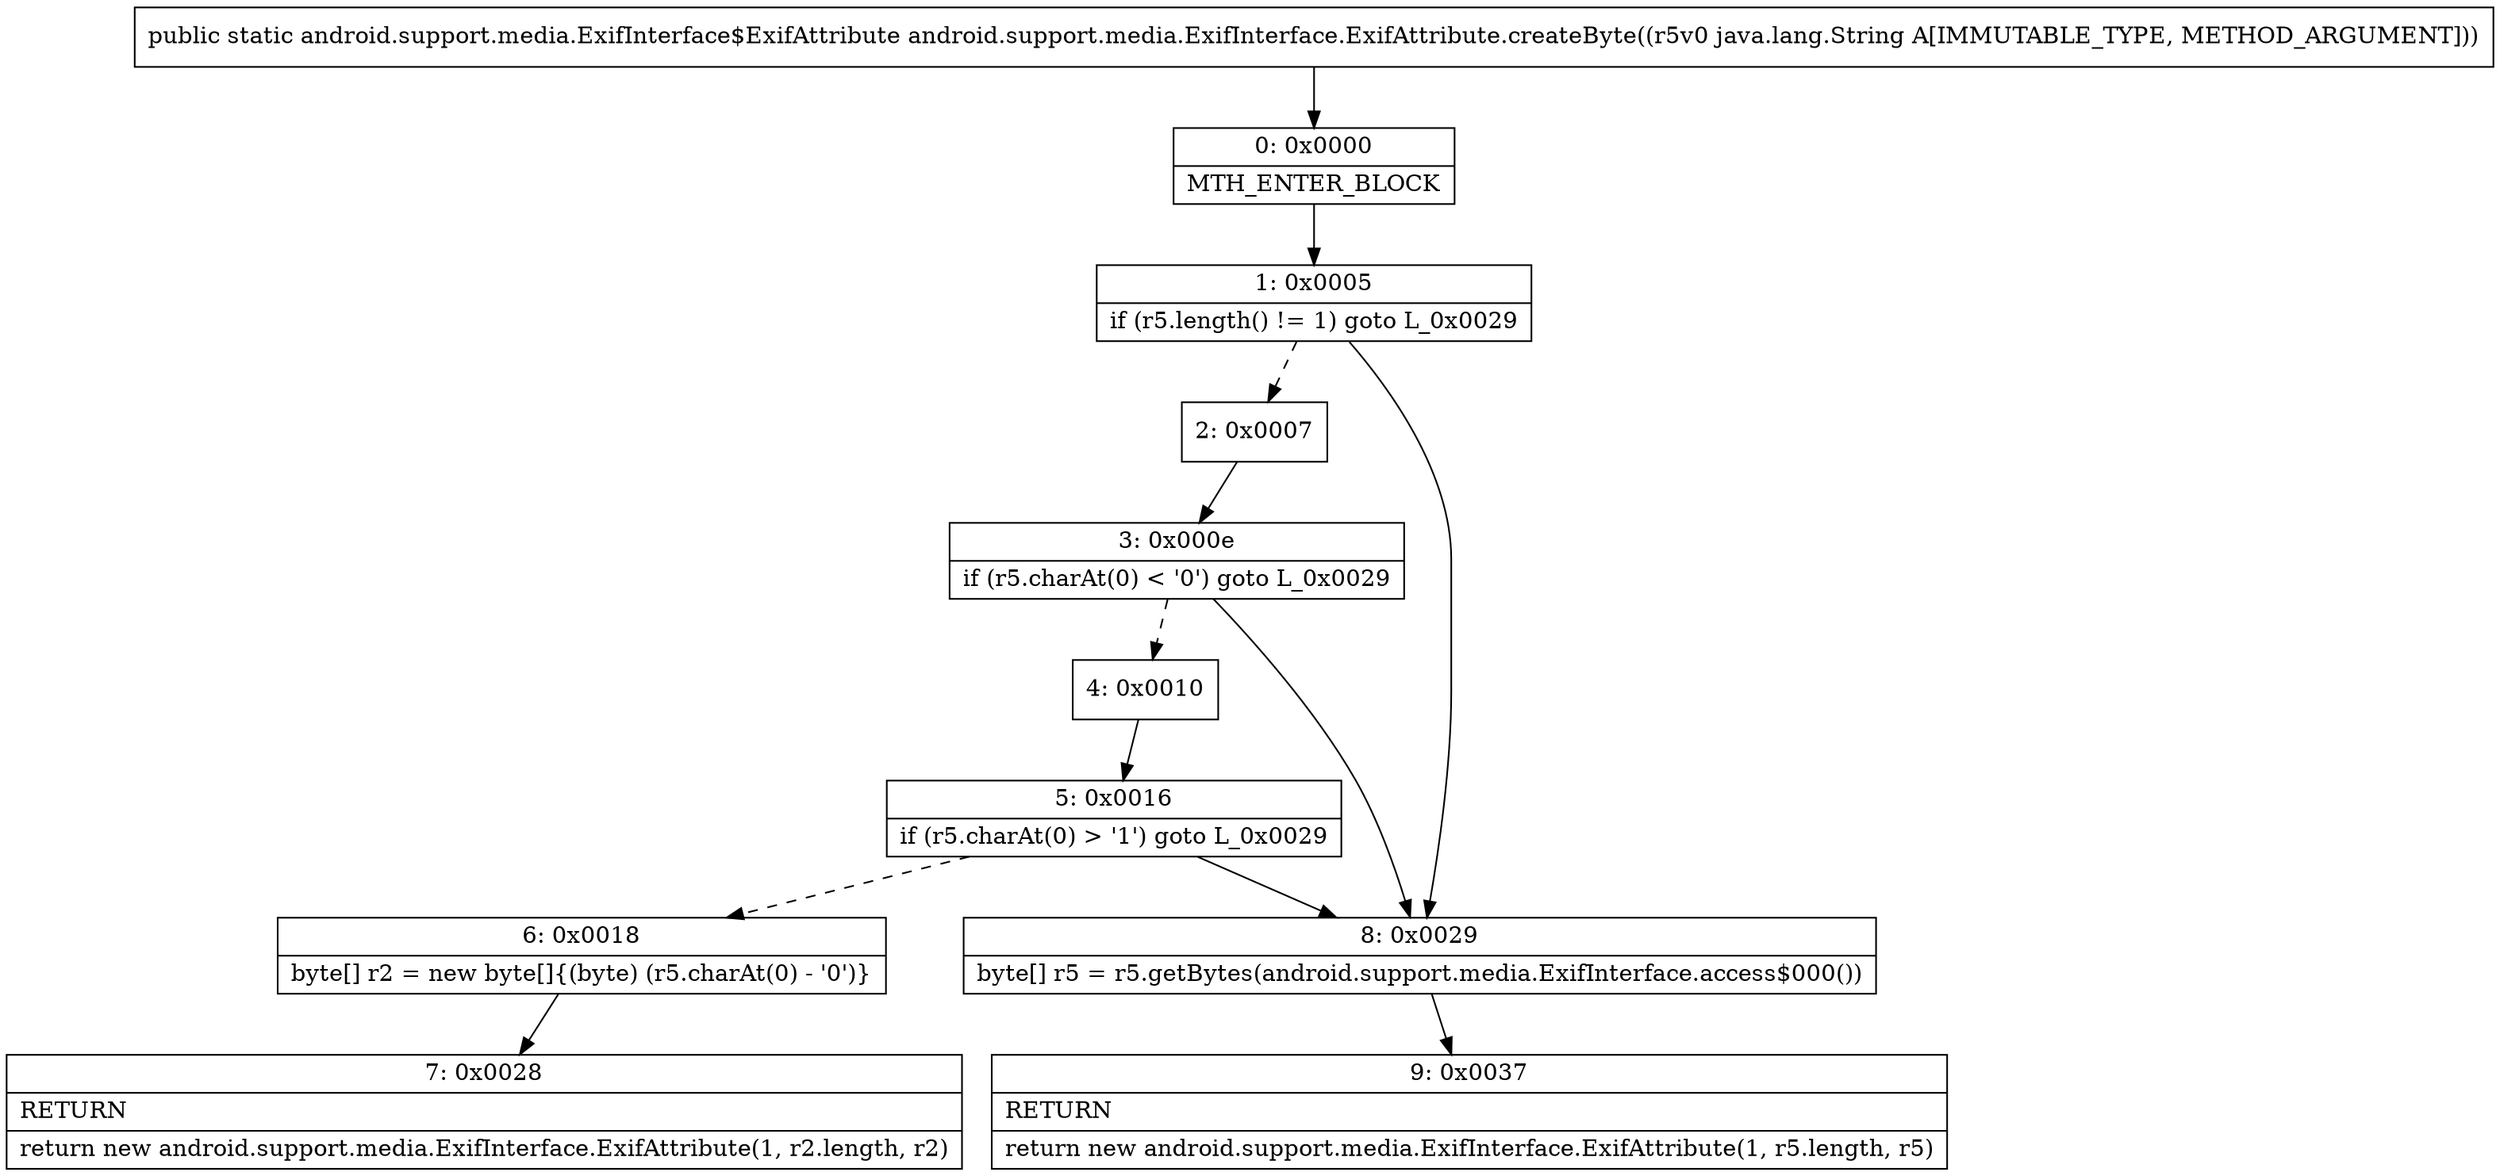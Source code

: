 digraph "CFG forandroid.support.media.ExifInterface.ExifAttribute.createByte(Ljava\/lang\/String;)Landroid\/support\/media\/ExifInterface$ExifAttribute;" {
Node_0 [shape=record,label="{0\:\ 0x0000|MTH_ENTER_BLOCK\l}"];
Node_1 [shape=record,label="{1\:\ 0x0005|if (r5.length() != 1) goto L_0x0029\l}"];
Node_2 [shape=record,label="{2\:\ 0x0007}"];
Node_3 [shape=record,label="{3\:\ 0x000e|if (r5.charAt(0) \< '0') goto L_0x0029\l}"];
Node_4 [shape=record,label="{4\:\ 0x0010}"];
Node_5 [shape=record,label="{5\:\ 0x0016|if (r5.charAt(0) \> '1') goto L_0x0029\l}"];
Node_6 [shape=record,label="{6\:\ 0x0018|byte[] r2 = new byte[]\{(byte) (r5.charAt(0) \- '0')\}\l}"];
Node_7 [shape=record,label="{7\:\ 0x0028|RETURN\l|return new android.support.media.ExifInterface.ExifAttribute(1, r2.length, r2)\l}"];
Node_8 [shape=record,label="{8\:\ 0x0029|byte[] r5 = r5.getBytes(android.support.media.ExifInterface.access$000())\l}"];
Node_9 [shape=record,label="{9\:\ 0x0037|RETURN\l|return new android.support.media.ExifInterface.ExifAttribute(1, r5.length, r5)\l}"];
MethodNode[shape=record,label="{public static android.support.media.ExifInterface$ExifAttribute android.support.media.ExifInterface.ExifAttribute.createByte((r5v0 java.lang.String A[IMMUTABLE_TYPE, METHOD_ARGUMENT])) }"];
MethodNode -> Node_0;
Node_0 -> Node_1;
Node_1 -> Node_2[style=dashed];
Node_1 -> Node_8;
Node_2 -> Node_3;
Node_3 -> Node_4[style=dashed];
Node_3 -> Node_8;
Node_4 -> Node_5;
Node_5 -> Node_6[style=dashed];
Node_5 -> Node_8;
Node_6 -> Node_7;
Node_8 -> Node_9;
}

